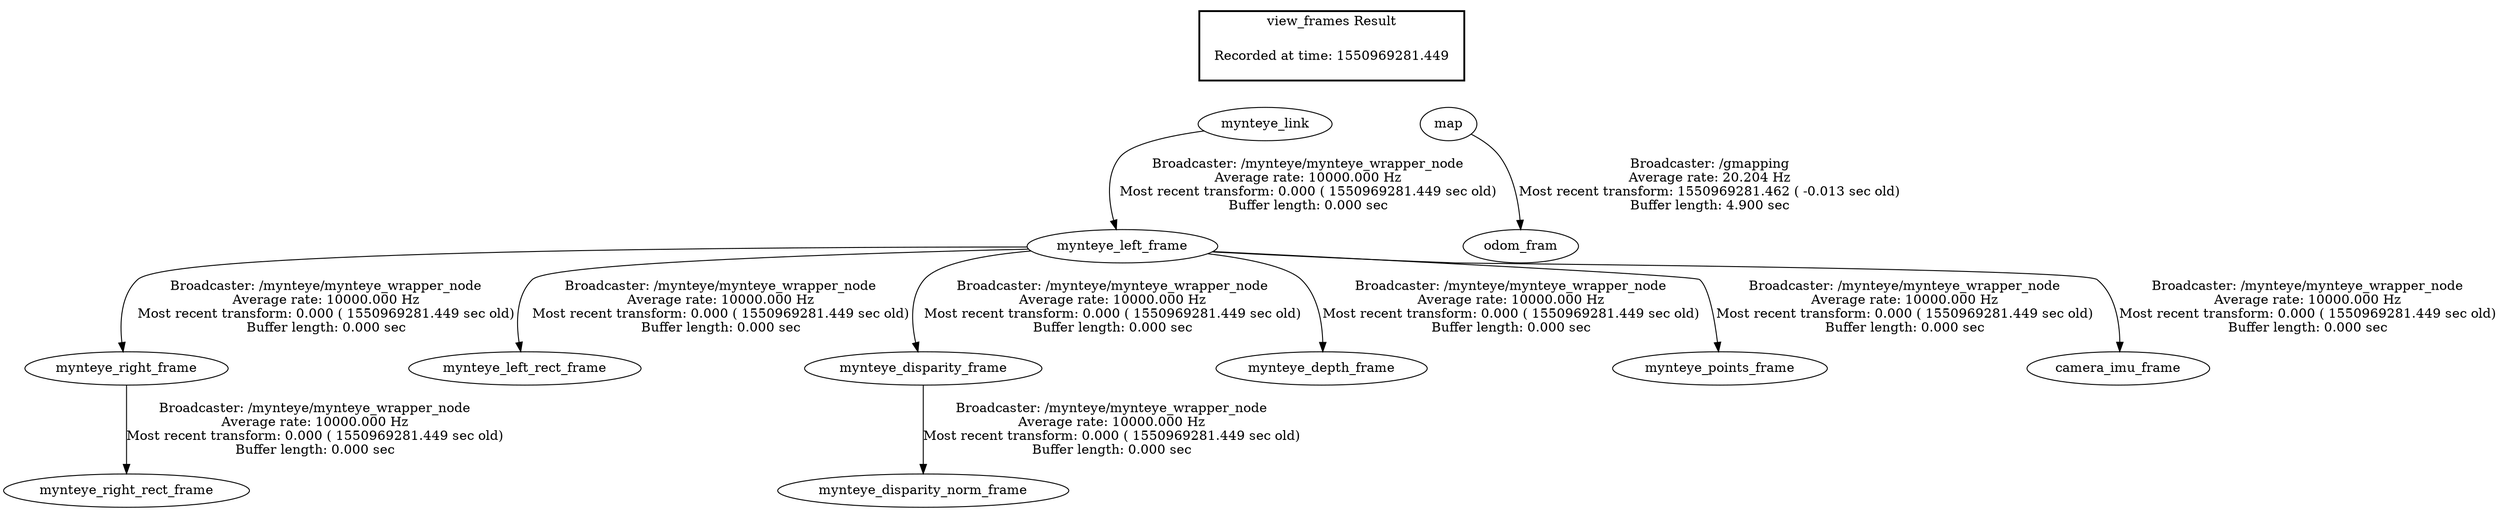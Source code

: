 digraph G {
"mynteye_link" -> "mynteye_left_frame"[label="Broadcaster: /mynteye/mynteye_wrapper_node\nAverage rate: 10000.000 Hz\nMost recent transform: 0.000 ( 1550969281.449 sec old)\nBuffer length: 0.000 sec\n"];
"mynteye_left_frame" -> "mynteye_right_frame"[label="Broadcaster: /mynteye/mynteye_wrapper_node\nAverage rate: 10000.000 Hz\nMost recent transform: 0.000 ( 1550969281.449 sec old)\nBuffer length: 0.000 sec\n"];
"mynteye_left_frame" -> "mynteye_left_rect_frame"[label="Broadcaster: /mynteye/mynteye_wrapper_node\nAverage rate: 10000.000 Hz\nMost recent transform: 0.000 ( 1550969281.449 sec old)\nBuffer length: 0.000 sec\n"];
"mynteye_right_frame" -> "mynteye_right_rect_frame"[label="Broadcaster: /mynteye/mynteye_wrapper_node\nAverage rate: 10000.000 Hz\nMost recent transform: 0.000 ( 1550969281.449 sec old)\nBuffer length: 0.000 sec\n"];
"mynteye_left_frame" -> "mynteye_disparity_frame"[label="Broadcaster: /mynteye/mynteye_wrapper_node\nAverage rate: 10000.000 Hz\nMost recent transform: 0.000 ( 1550969281.449 sec old)\nBuffer length: 0.000 sec\n"];
"mynteye_disparity_frame" -> "mynteye_disparity_norm_frame"[label="Broadcaster: /mynteye/mynteye_wrapper_node\nAverage rate: 10000.000 Hz\nMost recent transform: 0.000 ( 1550969281.449 sec old)\nBuffer length: 0.000 sec\n"];
"mynteye_left_frame" -> "mynteye_depth_frame"[label="Broadcaster: /mynteye/mynteye_wrapper_node\nAverage rate: 10000.000 Hz\nMost recent transform: 0.000 ( 1550969281.449 sec old)\nBuffer length: 0.000 sec\n"];
"mynteye_left_frame" -> "mynteye_points_frame"[label="Broadcaster: /mynteye/mynteye_wrapper_node\nAverage rate: 10000.000 Hz\nMost recent transform: 0.000 ( 1550969281.449 sec old)\nBuffer length: 0.000 sec\n"];
"mynteye_left_frame" -> "camera_imu_frame"[label="Broadcaster: /mynteye/mynteye_wrapper_node\nAverage rate: 10000.000 Hz\nMost recent transform: 0.000 ( 1550969281.449 sec old)\nBuffer length: 0.000 sec\n"];
"map" -> "odom_fram"[label="Broadcaster: /gmapping\nAverage rate: 20.204 Hz\nMost recent transform: 1550969281.462 ( -0.013 sec old)\nBuffer length: 4.900 sec\n"];
edge [style=invis];
 subgraph cluster_legend { style=bold; color=black; label ="view_frames Result";
"Recorded at time: 1550969281.449"[ shape=plaintext ] ;
 }->"mynteye_link";
edge [style=invis];
 subgraph cluster_legend { style=bold; color=black; label ="view_frames Result";
"Recorded at time: 1550969281.449"[ shape=plaintext ] ;
 }->"map";
}